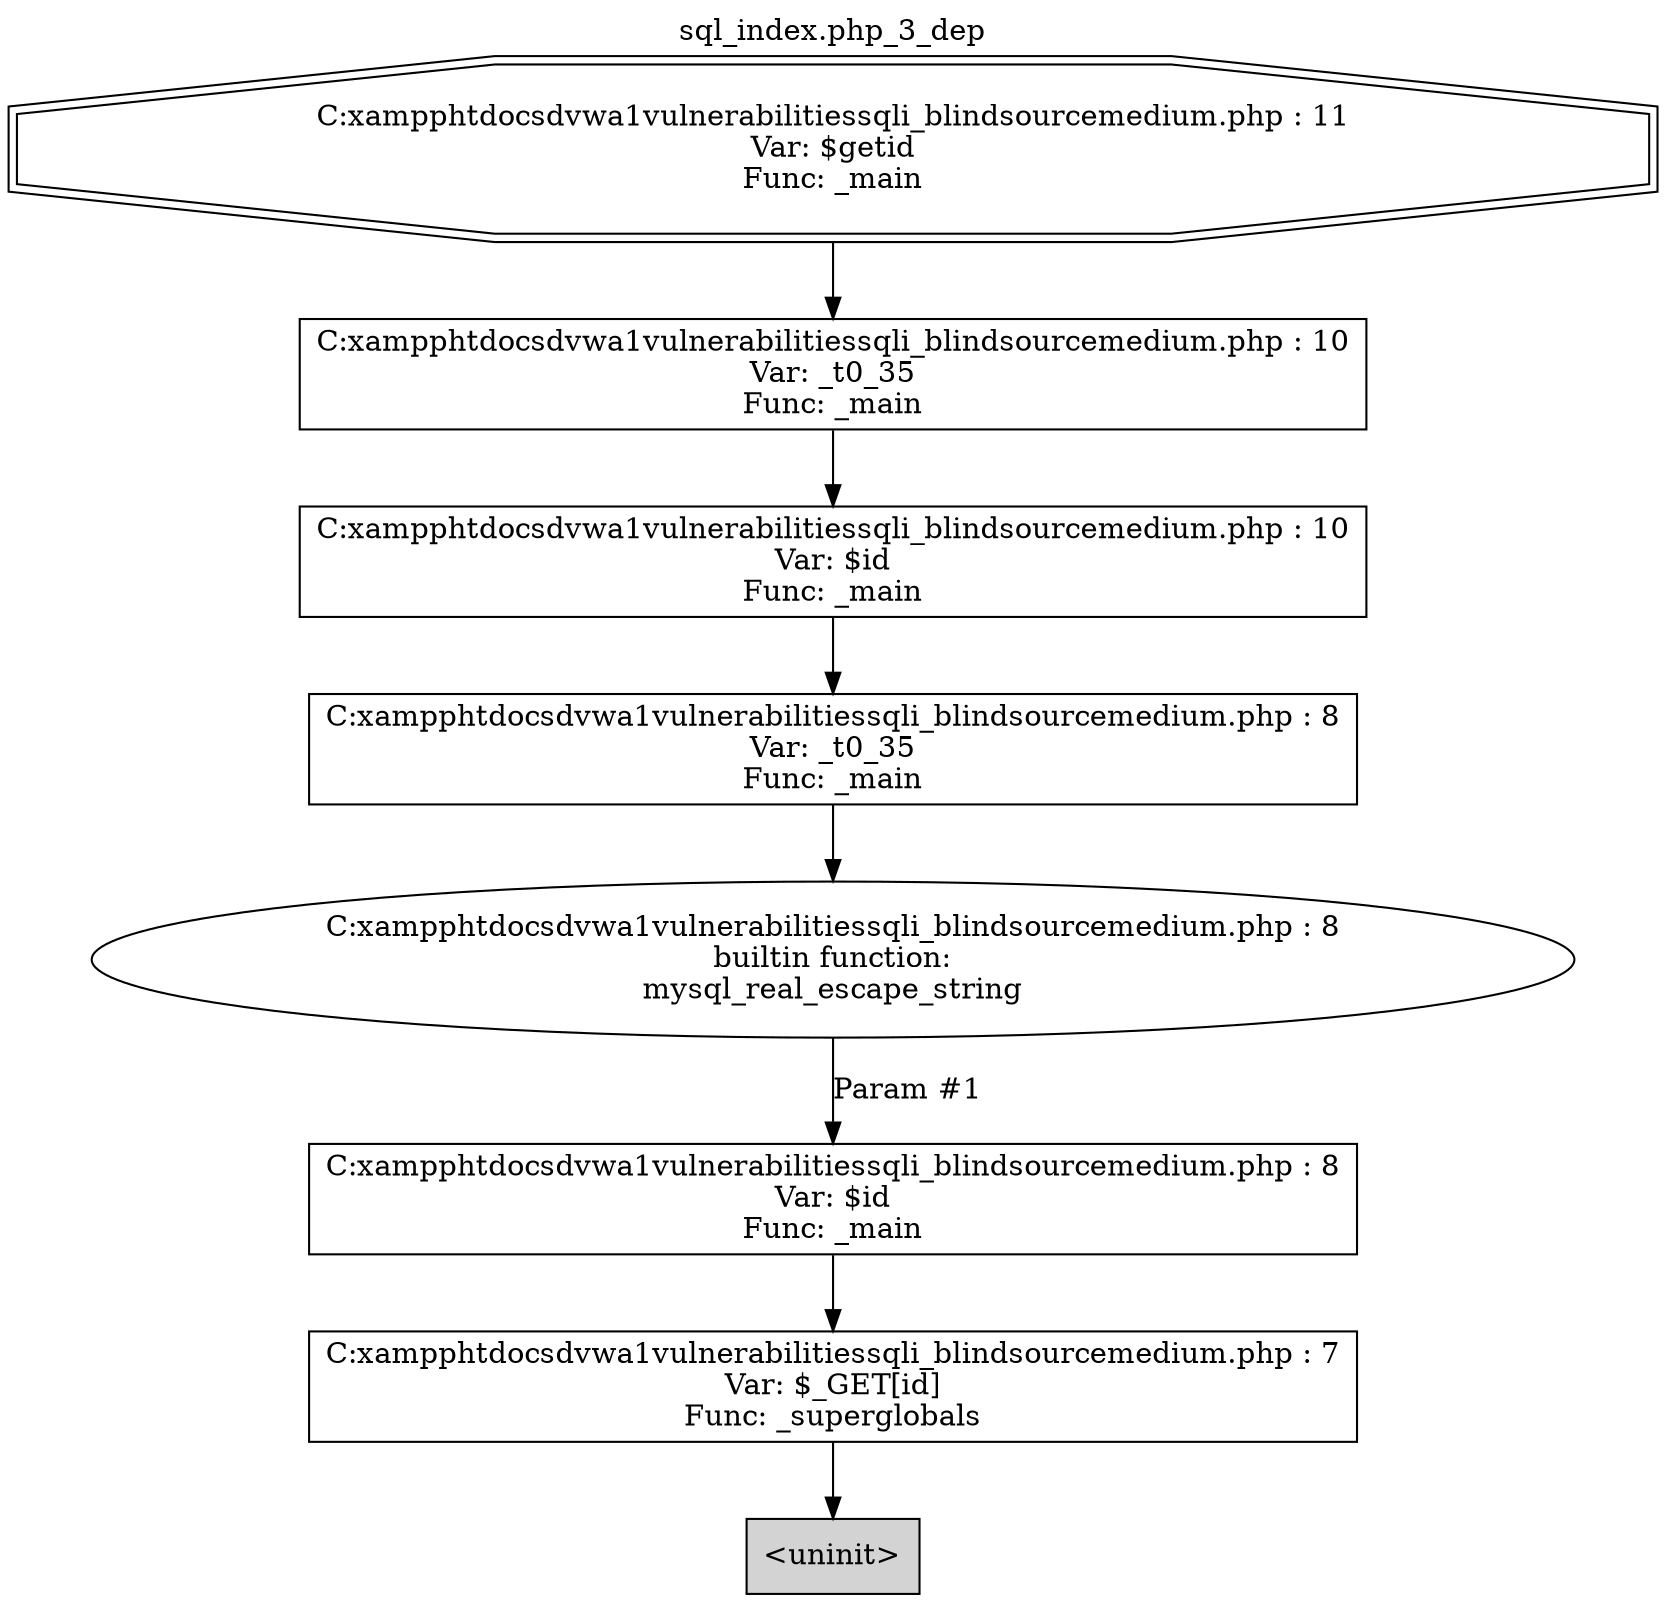 digraph cfg {
  label="sql_index.php_3_dep";
  labelloc=t;
  n1 [shape=doubleoctagon, label="C:\xampp\htdocs\dvwa1\vulnerabilities\sqli_blind\source\medium.php : 11\nVar: $getid\nFunc: _main\n"];
  n2 [shape=box, label="C:\xampp\htdocs\dvwa1\vulnerabilities\sqli_blind\source\medium.php : 10\nVar: _t0_35\nFunc: _main\n"];
  n3 [shape=box, label="C:\xampp\htdocs\dvwa1\vulnerabilities\sqli_blind\source\medium.php : 10\nVar: $id\nFunc: _main\n"];
  n4 [shape=box, label="C:\xampp\htdocs\dvwa1\vulnerabilities\sqli_blind\source\medium.php : 8\nVar: _t0_35\nFunc: _main\n"];
  n5 [shape=ellipse, label="C:\xampp\htdocs\dvwa1\vulnerabilities\sqli_blind\source\medium.php : 8\nbuiltin function:\nmysql_real_escape_string\n"];
  n6 [shape=box, label="C:\xampp\htdocs\dvwa1\vulnerabilities\sqli_blind\source\medium.php : 8\nVar: $id\nFunc: _main\n"];
  n7 [shape=box, label="C:\xampp\htdocs\dvwa1\vulnerabilities\sqli_blind\source\medium.php : 7\nVar: $_GET[id]\nFunc: _superglobals\n"];
  n8 [shape=box, label="<uninit>",style=filled];
  n4 -> n5;
  n7 -> n8;
  n6 -> n7;
  n5 -> n6[label="Param #1"];
  n3 -> n4;
  n2 -> n3;
  n1 -> n2;
}
